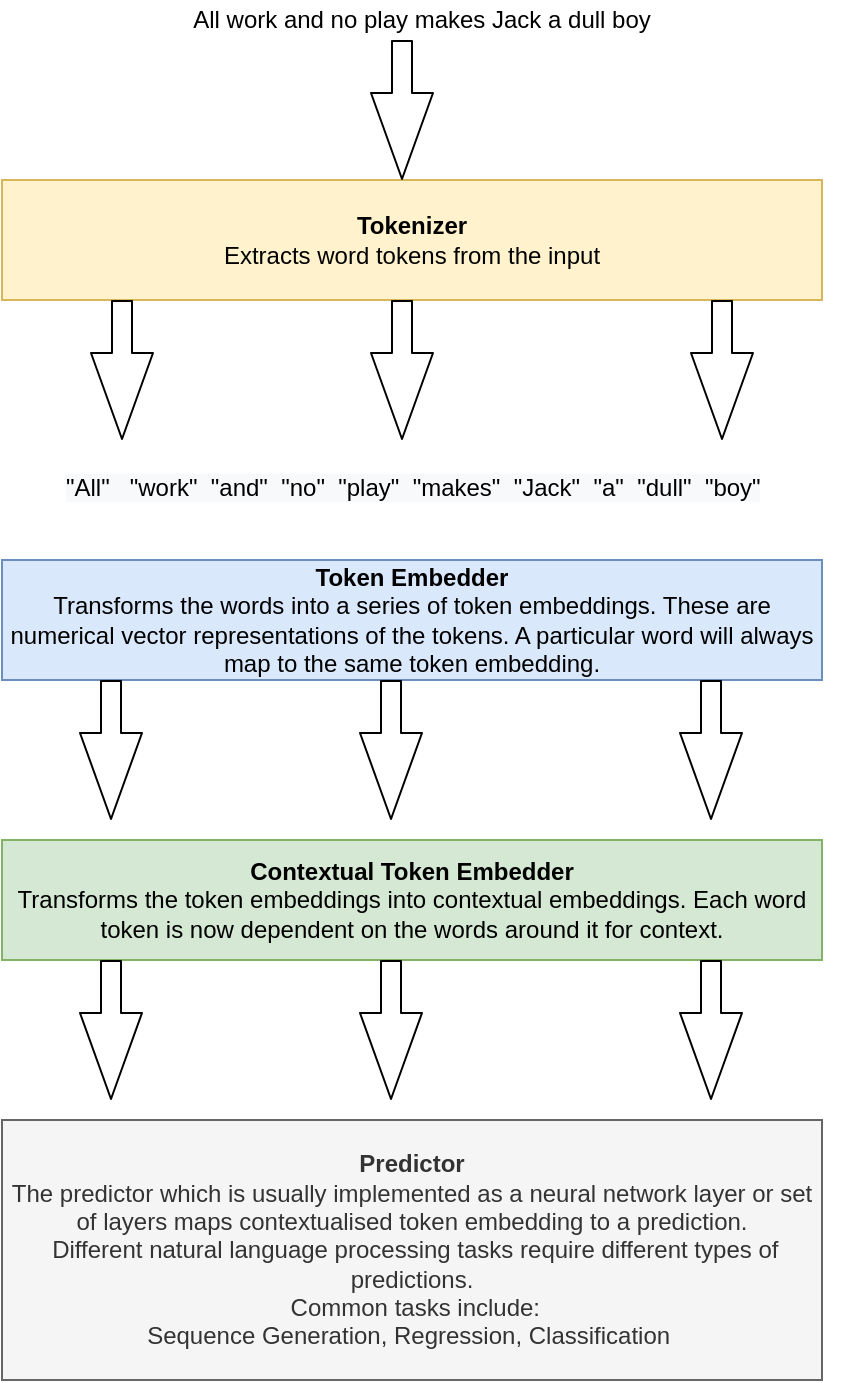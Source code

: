 <mxfile version="15.3.5" type="device"><diagram id="I6oiHcwzwoTL_1bwmHvF" name="Page-1"><mxGraphModel dx="1086" dy="966" grid="1" gridSize="10" guides="1" tooltips="1" connect="1" arrows="1" fold="1" page="1" pageScale="1" pageWidth="1169" pageHeight="1654" math="0" shadow="0"><root><mxCell id="0"/><mxCell id="1" parent="0"/><mxCell id="mB2-uYW_I_nhWUlmvsWY-1" value="&lt;b&gt;Tokenizer&lt;/b&gt;&lt;br&gt;Extracts word tokens from the input" style="rounded=0;whiteSpace=wrap;html=1;hachureGap=4;pointerEvents=0;fillColor=#fff2cc;strokeColor=#d6b656;" vertex="1" parent="1"><mxGeometry x="320" y="100" width="410" height="60" as="geometry"/></mxCell><mxCell id="mB2-uYW_I_nhWUlmvsWY-2" value="&lt;b&gt;Token Embedder&lt;/b&gt;&lt;br&gt;Transforms the words into a series of token embeddings. These are numerical vector representations of the tokens. A particular word will always map to the same token embedding." style="rounded=0;whiteSpace=wrap;html=1;hachureGap=4;pointerEvents=0;fillColor=#dae8fc;strokeColor=#6c8ebf;" vertex="1" parent="1"><mxGeometry x="320" y="290" width="410" height="60" as="geometry"/></mxCell><mxCell id="mB2-uYW_I_nhWUlmvsWY-3" value="&lt;b&gt;Contextual Token Embedder&lt;/b&gt;&lt;br&gt;Transforms the token embeddings into contextual embeddings. Each word token is now dependent on the words around it for context." style="rounded=0;whiteSpace=wrap;html=1;hachureGap=4;pointerEvents=0;fillColor=#d5e8d4;strokeColor=#82b366;" vertex="1" parent="1"><mxGeometry x="320" y="430" width="410" height="60" as="geometry"/></mxCell><mxCell id="mB2-uYW_I_nhWUlmvsWY-4" value="&lt;b&gt;Predictor&lt;/b&gt;&lt;br&gt;The predictor which is usually implemented as a neural network layer or set of layers maps contextualised token embedding to a prediction.&lt;br&gt;&lt;div&gt;&amp;nbsp;Different natural language processing tasks require different types of predictions.&lt;/div&gt;&lt;div&gt;&amp;nbsp;Common tasks include:&lt;/div&gt;&lt;div&gt;Sequence Generation,&amp;nbsp;&lt;span&gt;Regression, C&lt;/span&gt;&lt;span&gt;lassification&lt;/span&gt;&lt;span&gt;&amp;nbsp;&lt;/span&gt;&lt;/div&gt;" style="rounded=0;whiteSpace=wrap;html=1;hachureGap=4;pointerEvents=0;fillColor=#f5f5f5;strokeColor=#666666;fontColor=#333333;" vertex="1" parent="1"><mxGeometry x="320" y="570" width="410" height="130" as="geometry"/></mxCell><mxCell id="mB2-uYW_I_nhWUlmvsWY-5" value="All work and no play makes Jack a dull boy" style="text;html=1;strokeColor=none;fillColor=none;align=center;verticalAlign=middle;whiteSpace=wrap;rounded=0;hachureGap=4;pointerEvents=0;" vertex="1" parent="1"><mxGeometry x="320" y="10" width="420" height="20" as="geometry"/></mxCell><mxCell id="mB2-uYW_I_nhWUlmvsWY-6" value="&lt;span style=&quot;color: rgb(0 , 0 , 0) ; font-family: &amp;#34;helvetica&amp;#34; ; font-size: 12px ; font-style: normal ; font-weight: 400 ; letter-spacing: normal ; text-align: center ; text-indent: 0px ; text-transform: none ; word-spacing: 0px ; background-color: rgb(248 , 249 , 250) ; display: inline ; float: none&quot;&gt;&quot;All&quot;&amp;nbsp; &amp;nbsp;&quot;work&quot;&amp;nbsp; &quot;and&quot;&amp;nbsp; &quot;no&quot;&amp;nbsp; &quot;play&quot;&amp;nbsp; &quot;makes&quot;&amp;nbsp; &quot;Jack&quot;&amp;nbsp; &quot;a&quot;&amp;nbsp; &quot;dull&quot;&amp;nbsp; &quot;boy&quot;&lt;/span&gt;" style="text;whiteSpace=wrap;html=1;" vertex="1" parent="1"><mxGeometry x="350" y="240" width="390" height="30" as="geometry"/></mxCell><mxCell id="mB2-uYW_I_nhWUlmvsWY-7" value="" style="shape=flexArrow;endArrow=classic;html=1;startSize=14;endSize=14;sourcePerimeterSpacing=8;targetPerimeterSpacing=8;" edge="1" parent="1"><mxGeometry width="50" height="50" relative="1" as="geometry"><mxPoint x="380" y="160" as="sourcePoint"/><mxPoint x="380" y="230" as="targetPoint"/></mxGeometry></mxCell><mxCell id="mB2-uYW_I_nhWUlmvsWY-8" value="" style="shape=flexArrow;endArrow=classic;html=1;startSize=14;endSize=14;sourcePerimeterSpacing=8;targetPerimeterSpacing=8;" edge="1" parent="1"><mxGeometry width="50" height="50" relative="1" as="geometry"><mxPoint x="520" y="160" as="sourcePoint"/><mxPoint x="520" y="230" as="targetPoint"/></mxGeometry></mxCell><mxCell id="mB2-uYW_I_nhWUlmvsWY-9" value="" style="shape=flexArrow;endArrow=classic;html=1;startSize=14;endSize=14;sourcePerimeterSpacing=8;targetPerimeterSpacing=8;" edge="1" parent="1"><mxGeometry width="50" height="50" relative="1" as="geometry"><mxPoint x="680" y="160" as="sourcePoint"/><mxPoint x="680" y="230" as="targetPoint"/></mxGeometry></mxCell><mxCell id="mB2-uYW_I_nhWUlmvsWY-10" value="" style="shape=flexArrow;endArrow=classic;html=1;startSize=14;endSize=14;sourcePerimeterSpacing=8;targetPerimeterSpacing=8;" edge="1" parent="1"><mxGeometry width="50" height="50" relative="1" as="geometry"><mxPoint x="520" y="30" as="sourcePoint"/><mxPoint x="520" y="100" as="targetPoint"/></mxGeometry></mxCell><mxCell id="mB2-uYW_I_nhWUlmvsWY-11" value="" style="shape=flexArrow;endArrow=classic;html=1;startSize=14;endSize=14;sourcePerimeterSpacing=8;targetPerimeterSpacing=8;" edge="1" parent="1"><mxGeometry width="50" height="50" relative="1" as="geometry"><mxPoint x="374.5" y="350" as="sourcePoint"/><mxPoint x="374.5" y="420" as="targetPoint"/></mxGeometry></mxCell><mxCell id="mB2-uYW_I_nhWUlmvsWY-12" value="" style="shape=flexArrow;endArrow=classic;html=1;startSize=14;endSize=14;sourcePerimeterSpacing=8;targetPerimeterSpacing=8;" edge="1" parent="1"><mxGeometry width="50" height="50" relative="1" as="geometry"><mxPoint x="514.5" y="350" as="sourcePoint"/><mxPoint x="514.5" y="420" as="targetPoint"/></mxGeometry></mxCell><mxCell id="mB2-uYW_I_nhWUlmvsWY-13" value="" style="shape=flexArrow;endArrow=classic;html=1;startSize=14;endSize=14;sourcePerimeterSpacing=8;targetPerimeterSpacing=8;" edge="1" parent="1"><mxGeometry width="50" height="50" relative="1" as="geometry"><mxPoint x="674.5" y="350" as="sourcePoint"/><mxPoint x="674.5" y="420" as="targetPoint"/></mxGeometry></mxCell><mxCell id="mB2-uYW_I_nhWUlmvsWY-14" value="" style="shape=flexArrow;endArrow=classic;html=1;startSize=14;endSize=14;sourcePerimeterSpacing=8;targetPerimeterSpacing=8;" edge="1" parent="1"><mxGeometry width="50" height="50" relative="1" as="geometry"><mxPoint x="374.5" y="490" as="sourcePoint"/><mxPoint x="374.5" y="560" as="targetPoint"/></mxGeometry></mxCell><mxCell id="mB2-uYW_I_nhWUlmvsWY-15" value="" style="shape=flexArrow;endArrow=classic;html=1;startSize=14;endSize=14;sourcePerimeterSpacing=8;targetPerimeterSpacing=8;" edge="1" parent="1"><mxGeometry width="50" height="50" relative="1" as="geometry"><mxPoint x="514.5" y="490" as="sourcePoint"/><mxPoint x="514.5" y="560" as="targetPoint"/></mxGeometry></mxCell><mxCell id="mB2-uYW_I_nhWUlmvsWY-16" value="" style="shape=flexArrow;endArrow=classic;html=1;startSize=14;endSize=14;sourcePerimeterSpacing=8;targetPerimeterSpacing=8;" edge="1" parent="1"><mxGeometry width="50" height="50" relative="1" as="geometry"><mxPoint x="674.5" y="490" as="sourcePoint"/><mxPoint x="674.5" y="560" as="targetPoint"/></mxGeometry></mxCell></root></mxGraphModel></diagram></mxfile>